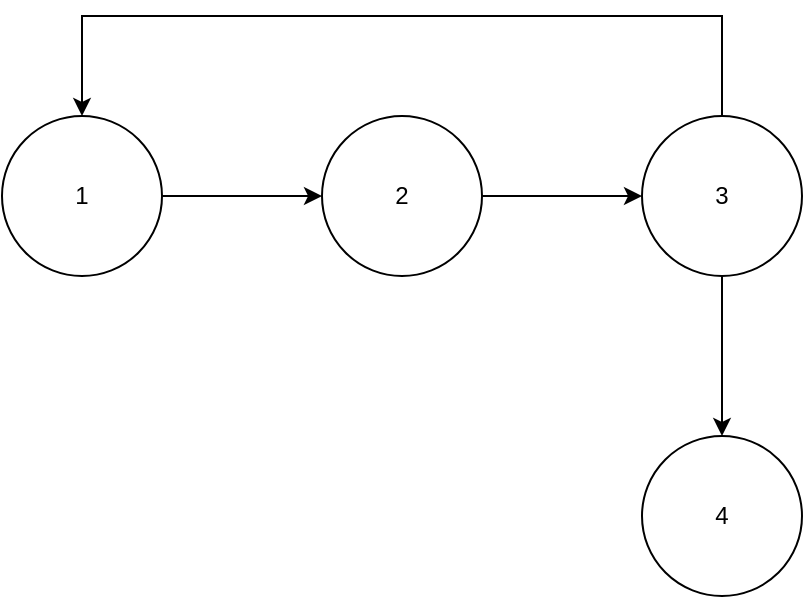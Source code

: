 <mxfile version="16.0.0" type="github" pages="2"><diagram id="2I_SBEoD3Ww7nmLSqvT8" name="Page-1"><mxGraphModel dx="966" dy="616" grid="1" gridSize="10" guides="1" tooltips="1" connect="1" arrows="1" fold="1" page="1" pageScale="1" pageWidth="850" pageHeight="1100" math="0" shadow="0"><root><mxCell id="0"/><mxCell id="1" parent="0"/><mxCell id="hmpCG27HTni392ORYBgA-3" value="" style="edgeStyle=orthogonalEdgeStyle;rounded=0;orthogonalLoop=1;jettySize=auto;html=1;" parent="1" source="hmpCG27HTni392ORYBgA-1" target="hmpCG27HTni392ORYBgA-2" edge="1"><mxGeometry relative="1" as="geometry"/></mxCell><mxCell id="hmpCG27HTni392ORYBgA-1" value="1" style="ellipse;whiteSpace=wrap;html=1;aspect=fixed;" parent="1" vertex="1"><mxGeometry x="280" y="240" width="80" height="80" as="geometry"/></mxCell><mxCell id="hmpCG27HTni392ORYBgA-5" value="" style="edgeStyle=orthogonalEdgeStyle;rounded=0;orthogonalLoop=1;jettySize=auto;html=1;" parent="1" source="hmpCG27HTni392ORYBgA-2" target="hmpCG27HTni392ORYBgA-4" edge="1"><mxGeometry relative="1" as="geometry"/></mxCell><mxCell id="hmpCG27HTni392ORYBgA-2" value="2" style="ellipse;whiteSpace=wrap;html=1;aspect=fixed;" parent="1" vertex="1"><mxGeometry x="440" y="240" width="80" height="80" as="geometry"/></mxCell><mxCell id="hmpCG27HTni392ORYBgA-6" style="edgeStyle=orthogonalEdgeStyle;rounded=0;orthogonalLoop=1;jettySize=auto;html=1;entryX=0.5;entryY=0;entryDx=0;entryDy=0;" parent="1" source="hmpCG27HTni392ORYBgA-4" target="hmpCG27HTni392ORYBgA-1" edge="1"><mxGeometry relative="1" as="geometry"><Array as="points"><mxPoint x="640" y="190"/><mxPoint x="320" y="190"/></Array></mxGeometry></mxCell><mxCell id="hmpCG27HTni392ORYBgA-8" value="" style="edgeStyle=orthogonalEdgeStyle;rounded=0;orthogonalLoop=1;jettySize=auto;html=1;" parent="1" source="hmpCG27HTni392ORYBgA-4" target="hmpCG27HTni392ORYBgA-7" edge="1"><mxGeometry relative="1" as="geometry"/></mxCell><mxCell id="hmpCG27HTni392ORYBgA-4" value="3" style="ellipse;whiteSpace=wrap;html=1;aspect=fixed;" parent="1" vertex="1"><mxGeometry x="600" y="240" width="80" height="80" as="geometry"/></mxCell><mxCell id="hmpCG27HTni392ORYBgA-7" value="4" style="ellipse;whiteSpace=wrap;html=1;aspect=fixed;" parent="1" vertex="1"><mxGeometry x="600" y="400" width="80" height="80" as="geometry"/></mxCell></root></mxGraphModel></diagram><diagram id="cbFFi5z-96QynkXreq9H" name="Page-2"><mxGraphModel dx="966" dy="616" grid="1" gridSize="10" guides="1" tooltips="1" connect="1" arrows="1" fold="1" page="1" pageScale="1" pageWidth="850" pageHeight="1100" math="0" shadow="0"><root><mxCell id="xZY_s-HKUxxlSV3cS6og-0"/><mxCell id="xZY_s-HKUxxlSV3cS6og-1" parent="xZY_s-HKUxxlSV3cS6og-0"/><mxCell id="xZY_s-HKUxxlSV3cS6og-4" value="" style="edgeStyle=orthogonalEdgeStyle;rounded=0;orthogonalLoop=1;jettySize=auto;html=1;" edge="1" parent="xZY_s-HKUxxlSV3cS6og-1" source="xZY_s-HKUxxlSV3cS6og-2" target="xZY_s-HKUxxlSV3cS6og-3"><mxGeometry relative="1" as="geometry"/></mxCell><mxCell id="xZY_s-HKUxxlSV3cS6og-2" value="客户端" style="rounded=0;whiteSpace=wrap;html=1;" vertex="1" parent="xZY_s-HKUxxlSV3cS6og-1"><mxGeometry x="100" y="295" width="120" height="60" as="geometry"/></mxCell><mxCell id="xZY_s-HKUxxlSV3cS6og-3" value="" style="whiteSpace=wrap;html=1;rounded=0;" vertex="1" parent="xZY_s-HKUxxlSV3cS6og-1"><mxGeometry x="330" y="220" width="430" height="210" as="geometry"/></mxCell><mxCell id="xZY_s-HKUxxlSV3cS6og-5" value="NIO 网络编程" style="rounded=0;whiteSpace=wrap;html=1;" vertex="1" parent="xZY_s-HKUxxlSV3cS6og-1"><mxGeometry x="390" y="235" width="120" height="60" as="geometry"/></mxCell><mxCell id="xZY_s-HKUxxlSV3cS6og-12" value="" style="edgeStyle=orthogonalEdgeStyle;rounded=0;orthogonalLoop=1;jettySize=auto;html=1;" edge="1" parent="xZY_s-HKUxxlSV3cS6og-1" source="xZY_s-HKUxxlSV3cS6og-6" target="xZY_s-HKUxxlSV3cS6og-11"><mxGeometry relative="1" as="geometry"/></mxCell><mxCell id="xZY_s-HKUxxlSV3cS6og-6" value="APR 网络编程" style="rounded=0;whiteSpace=wrap;html=1;" vertex="1" parent="xZY_s-HKUxxlSV3cS6og-1"><mxGeometry x="390" y="330" width="120" height="60" as="geometry"/></mxCell><mxCell id="xZY_s-HKUxxlSV3cS6og-7" value="NIO2 网络编程" style="rounded=0;whiteSpace=wrap;html=1;" vertex="1" parent="xZY_s-HKUxxlSV3cS6og-1"><mxGeometry x="560" y="295" width="120" height="60" as="geometry"/></mxCell><mxCell id="xZY_s-HKUxxlSV3cS6og-9" value="Endpoint" style="text;html=1;align=center;verticalAlign=middle;resizable=0;points=[];autosize=1;strokeColor=none;fillColor=none;" vertex="1" parent="xZY_s-HKUxxlSV3cS6og-1"><mxGeometry x="320" y="190" width="60" height="20" as="geometry"/></mxCell><mxCell id="xZY_s-HKUxxlSV3cS6og-10" value="http/AJP" style="text;html=1;align=center;verticalAlign=middle;resizable=0;points=[];autosize=1;strokeColor=none;fillColor=none;" vertex="1" parent="xZY_s-HKUxxlSV3cS6og-1"><mxGeometry x="220" y="340" width="60" height="20" as="geometry"/></mxCell><mxCell id="xZY_s-HKUxxlSV3cS6og-11" value="C 函数库" style="whiteSpace=wrap;html=1;rounded=0;" vertex="1" parent="xZY_s-HKUxxlSV3cS6og-1"><mxGeometry x="390" y="470" width="120" height="60" as="geometry"/></mxCell><mxCell id="xZY_s-HKUxxlSV3cS6og-15" value="" style="edgeStyle=orthogonalEdgeStyle;rounded=0;orthogonalLoop=1;jettySize=auto;html=1;" edge="1" parent="xZY_s-HKUxxlSV3cS6og-1" source="xZY_s-HKUxxlSV3cS6og-13" target="xZY_s-HKUxxlSV3cS6og-14"><mxGeometry relative="1" as="geometry"/></mxCell><mxCell id="xZY_s-HKUxxlSV3cS6og-17" value="" style="edgeStyle=orthogonalEdgeStyle;rounded=0;orthogonalLoop=1;jettySize=auto;html=1;" edge="1" parent="xZY_s-HKUxxlSV3cS6og-1" source="xZY_s-HKUxxlSV3cS6og-13" target="xZY_s-HKUxxlSV3cS6og-16"><mxGeometry relative="1" as="geometry"/></mxCell><mxCell id="xZY_s-HKUxxlSV3cS6og-13" value="Server" style="rounded=0;whiteSpace=wrap;html=1;" vertex="1" parent="xZY_s-HKUxxlSV3cS6og-1"><mxGeometry x="220" y="590" width="120" height="60" as="geometry"/></mxCell><mxCell id="xZY_s-HKUxxlSV3cS6og-19" value="" style="edgeStyle=orthogonalEdgeStyle;rounded=0;orthogonalLoop=1;jettySize=auto;html=1;" edge="1" parent="xZY_s-HKUxxlSV3cS6og-1" source="xZY_s-HKUxxlSV3cS6og-14" target="xZY_s-HKUxxlSV3cS6og-18"><mxGeometry relative="1" as="geometry"><Array as="points"><mxPoint x="180" y="825"/><mxPoint x="110" y="825"/></Array></mxGeometry></mxCell><mxCell id="xZY_s-HKUxxlSV3cS6og-22" style="edgeStyle=orthogonalEdgeStyle;rounded=0;orthogonalLoop=1;jettySize=auto;html=1;entryX=0.5;entryY=0;entryDx=0;entryDy=0;" edge="1" parent="xZY_s-HKUxxlSV3cS6og-1" source="xZY_s-HKUxxlSV3cS6og-14" target="xZY_s-HKUxxlSV3cS6og-20"><mxGeometry relative="1" as="geometry"><Array as="points"><mxPoint x="180" y="820"/><mxPoint x="310" y="820"/></Array></mxGeometry></mxCell><mxCell id="xZY_s-HKUxxlSV3cS6og-14" value="Service" style="whiteSpace=wrap;html=1;rounded=0;" vertex="1" parent="xZY_s-HKUxxlSV3cS6og-1"><mxGeometry x="120" y="730" width="120" height="60" as="geometry"/></mxCell><mxCell id="xZY_s-HKUxxlSV3cS6og-31" value="" style="edgeStyle=orthogonalEdgeStyle;rounded=0;orthogonalLoop=1;jettySize=auto;html=1;" edge="1" parent="xZY_s-HKUxxlSV3cS6og-1" source="xZY_s-HKUxxlSV3cS6og-16" target="xZY_s-HKUxxlSV3cS6og-30"><mxGeometry relative="1" as="geometry"/></mxCell><mxCell id="xZY_s-HKUxxlSV3cS6og-16" value="Service" style="rounded=0;whiteSpace=wrap;html=1;" vertex="1" parent="xZY_s-HKUxxlSV3cS6og-1"><mxGeometry x="310" y="730" width="120" height="60" as="geometry"/></mxCell><mxCell id="xZY_s-HKUxxlSV3cS6og-18" value="Connector" style="whiteSpace=wrap;html=1;rounded=0;fillColor=#d5e8d4;strokeColor=#82b366;" vertex="1" parent="xZY_s-HKUxxlSV3cS6og-1"><mxGeometry x="50" y="860" width="120" height="60" as="geometry"/></mxCell><mxCell id="xZY_s-HKUxxlSV3cS6og-24" value="" style="edgeStyle=orthogonalEdgeStyle;rounded=0;orthogonalLoop=1;jettySize=auto;html=1;" edge="1" parent="xZY_s-HKUxxlSV3cS6og-1" source="xZY_s-HKUxxlSV3cS6og-20" target="xZY_s-HKUxxlSV3cS6og-23"><mxGeometry relative="1" as="geometry"/></mxCell><mxCell id="xZY_s-HKUxxlSV3cS6og-33" value="" style="edgeStyle=orthogonalEdgeStyle;rounded=0;orthogonalLoop=1;jettySize=auto;html=1;" edge="1" parent="xZY_s-HKUxxlSV3cS6og-1" source="xZY_s-HKUxxlSV3cS6og-20" target="xZY_s-HKUxxlSV3cS6og-32"><mxGeometry relative="1" as="geometry"/></mxCell><mxCell id="xZY_s-HKUxxlSV3cS6og-20" value="Engine" style="whiteSpace=wrap;html=1;rounded=0;" vertex="1" parent="xZY_s-HKUxxlSV3cS6og-1"><mxGeometry x="250" y="860" width="120" height="60" as="geometry"/></mxCell><mxCell id="xZY_s-HKUxxlSV3cS6og-29" value="" style="edgeStyle=orthogonalEdgeStyle;rounded=0;orthogonalLoop=1;jettySize=auto;html=1;" edge="1" parent="xZY_s-HKUxxlSV3cS6og-1" source="xZY_s-HKUxxlSV3cS6og-23" target="xZY_s-HKUxxlSV3cS6og-28"><mxGeometry relative="1" as="geometry"/></mxCell><mxCell id="xZY_s-HKUxxlSV3cS6og-23" value="Host" style="whiteSpace=wrap;html=1;rounded=0;" vertex="1" parent="xZY_s-HKUxxlSV3cS6og-1"><mxGeometry x="250" y="960" width="120" height="60" as="geometry"/></mxCell><mxCell id="xZY_s-HKUxxlSV3cS6og-25" value="1" style="text;html=1;align=center;verticalAlign=middle;resizable=0;points=[];autosize=1;strokeColor=none;fillColor=none;" vertex="1" parent="xZY_s-HKUxxlSV3cS6og-1"><mxGeometry x="140" y="790" width="20" height="20" as="geometry"/></mxCell><mxCell id="xZY_s-HKUxxlSV3cS6og-26" value="*" style="text;html=1;align=center;verticalAlign=middle;resizable=0;points=[];autosize=1;strokeColor=none;fillColor=none;" vertex="1" parent="xZY_s-HKUxxlSV3cS6og-1"><mxGeometry x="270" y="830" width="20" height="20" as="geometry"/></mxCell><mxCell id="xZY_s-HKUxxlSV3cS6og-27" value="1" style="text;html=1;align=center;verticalAlign=middle;resizable=0;points=[];autosize=1;strokeColor=none;fillColor=none;" vertex="1" parent="xZY_s-HKUxxlSV3cS6og-1"><mxGeometry x="80" y="830" width="20" height="20" as="geometry"/></mxCell><mxCell id="xZY_s-HKUxxlSV3cS6og-28" value="Context" style="whiteSpace=wrap;html=1;rounded=0;" vertex="1" parent="xZY_s-HKUxxlSV3cS6og-1"><mxGeometry x="250" y="1060" width="120" height="60" as="geometry"/></mxCell><mxCell id="xZY_s-HKUxxlSV3cS6og-30" value="Service Listener" style="rounded=0;whiteSpace=wrap;html=1;" vertex="1" parent="xZY_s-HKUxxlSV3cS6og-1"><mxGeometry x="510" y="730" width="120" height="60" as="geometry"/></mxCell><mxCell id="xZY_s-HKUxxlSV3cS6og-32" value="Engine Listener" style="whiteSpace=wrap;html=1;rounded=0;" vertex="1" parent="xZY_s-HKUxxlSV3cS6og-1"><mxGeometry x="450" y="860" width="120" height="60" as="geometry"/></mxCell></root></mxGraphModel></diagram></mxfile>